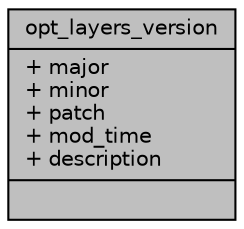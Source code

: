 digraph "opt_layers_version"
{
 // INTERACTIVE_SVG=YES
 // LATEX_PDF_SIZE
  bgcolor="transparent";
  edge [fontname="Helvetica",fontsize="10",labelfontname="Helvetica",labelfontsize="10"];
  node [fontname="Helvetica",fontsize="10",shape=record];
  Node1 [label="{opt_layers_version\n|+ major\l+ minor\l+ patch\l+ mod_time\l+ description\l|}",height=0.2,width=0.4,color="black", fillcolor="grey75", style="filled", fontcolor="black",tooltip="The version of cavalry_opt_layers library."];
}
